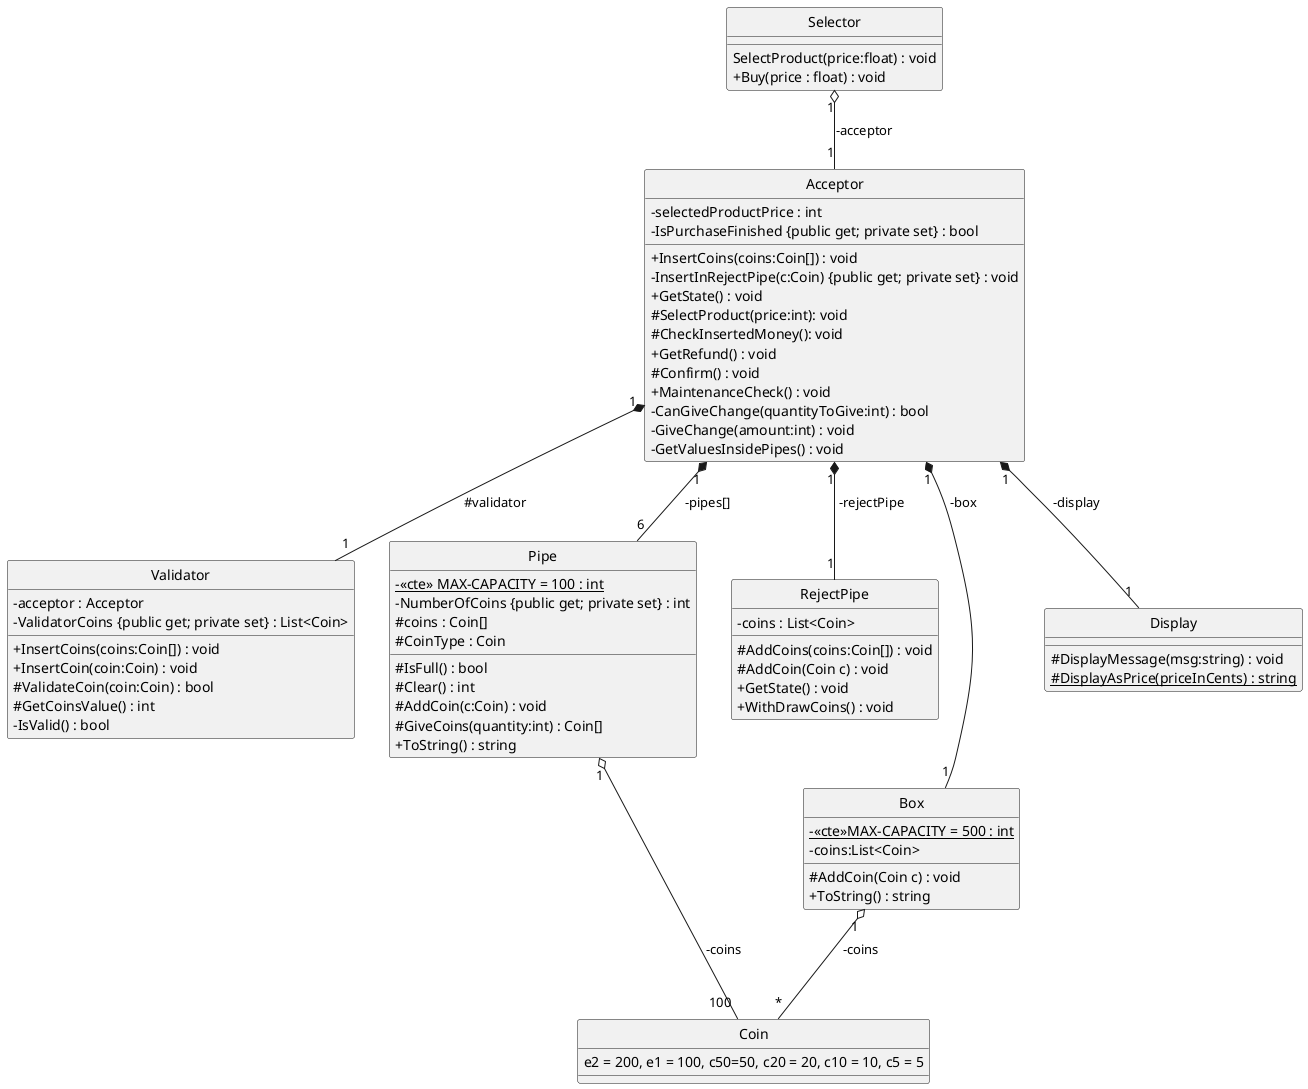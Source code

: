 @startuml acceptor

skinparam classAttributeIconSize 0
hide circle
Acceptor "1" *-- "1" Validator : " #validator"
Acceptor "1" *-- "6" Pipe: " -pipes[]"
Acceptor "1" *-- "1" RejectPipe: " -rejectPipe"
Acceptor "1" *-- "1" Box: " -box"
Acceptor "1" *-- "1" Display: " -display"
Box "1" o-- "*" Coin: "-coins"
Pipe "1" o--- "100" Coin: "-coins"
Selector "1" o-- "1" Acceptor : -acceptor


class Acceptor {

-selectedProductPrice : int
-IsPurchaseFinished {public get; private set} : bool
+InsertCoins(coins:Coin[]) : void
-InsertInRejectPipe(c:Coin) {public get; private set} : void
+GetState() : void
#SelectProduct(price:int): void
#CheckInsertedMoney(): void
+GetRefund() : void
#Confirm() : void
+MaintenanceCheck() : void
-CanGiveChange(quantityToGive:int) : bool
-GiveChange(amount:int) : void
-GetValuesInsidePipes() : void

}

class Box{
-{STATIC}<<cte>>MAX-CAPACITY = 500 : int
-coins:List<Coin>
#AddCoin(Coin c) : void
+ToString() : string
}

enum Coin{
e2 = 200, e1 = 100, c50=50, c20 = 20, c10 = 10, c5 = 5
}

class Display{
#DisplayMessage(msg:string) : void
#{STATIC}DisplayAsPrice(priceInCents) : string
}

class Pipe{
-{STATIC}<<cte>> MAX-CAPACITY = 100 : int
-NumberOfCoins {public get; private set} : int
#coins : Coin[]
#CoinType : Coin
#IsFull() : bool
#Clear() : int
#AddCoin(c:Coin) : void
#GiveCoins(quantity:int) : Coin[]
+ToString() : string
}

class RejectPipe{
-coins : List<Coin>
#AddCoins(coins:Coin[]) : void
#AddCoin(Coin c) : void
+GetState() : void
+WithDrawCoins() : void
}


class Selector {
SelectProduct(price:float) : void
+Buy(price : float) : void
}

class Validator{
-acceptor : Acceptor
-ValidatorCoins {public get; private set} : List<Coin>
+InsertCoins(coins:Coin[]) : void
+InsertCoin(coin:Coin) : void
#ValidateCoin(coin:Coin) : bool
#GetCoinsValue() : int
- IsValid() : bool
}

@enduml acceptor